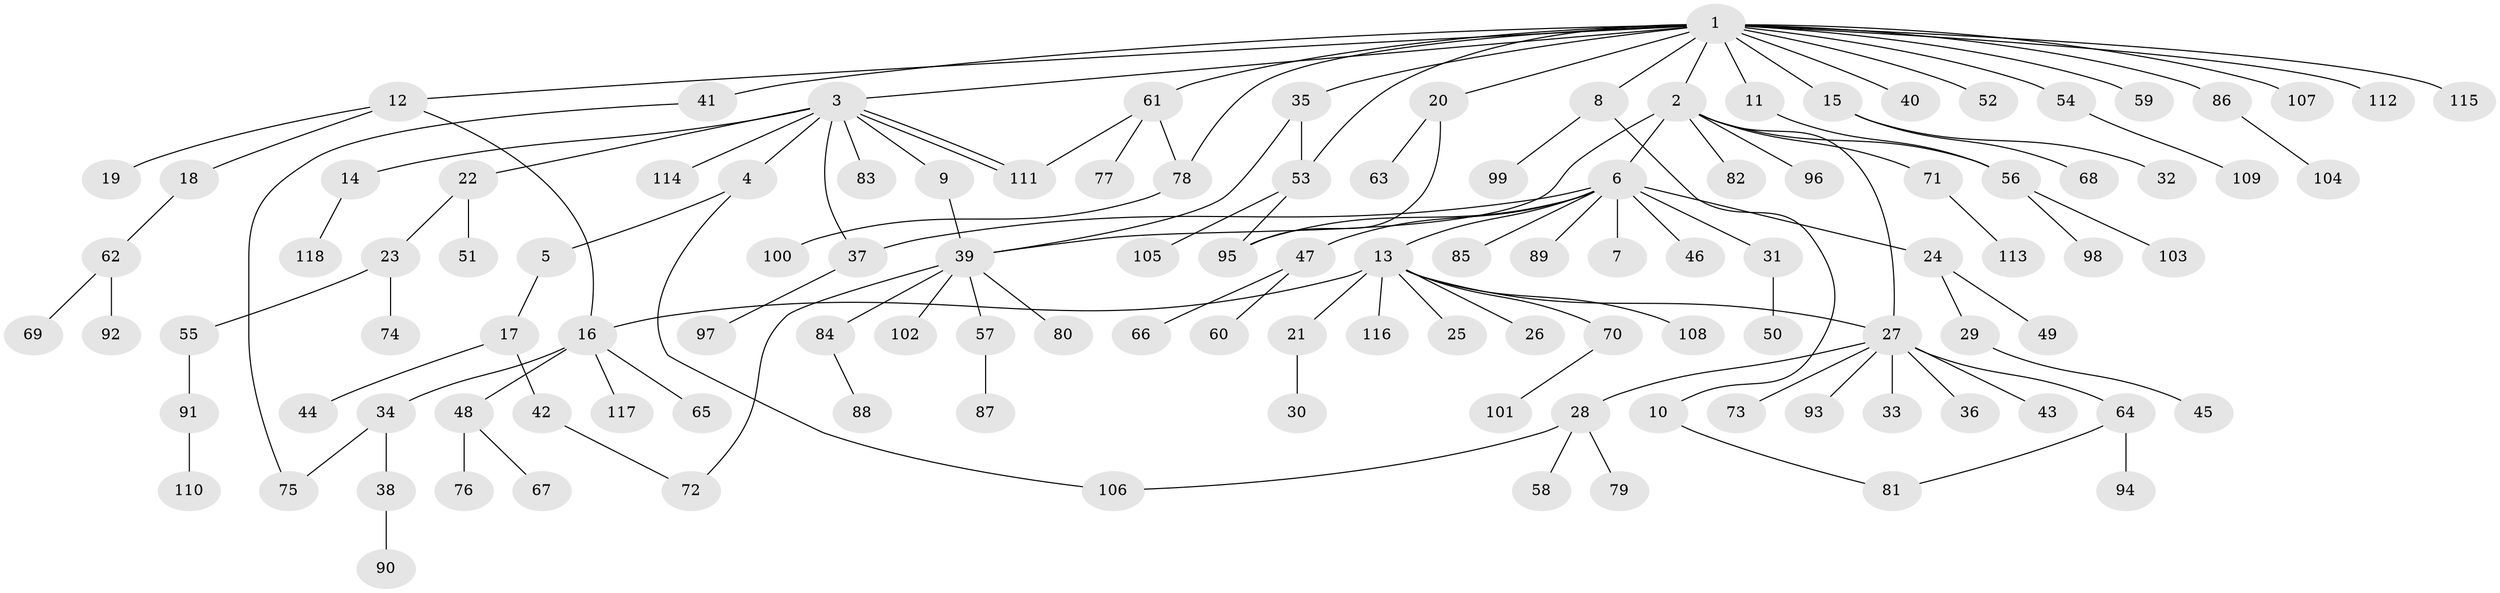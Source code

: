 // Generated by graph-tools (version 1.1) at 2025/25/03/09/25 03:25:55]
// undirected, 118 vertices, 133 edges
graph export_dot {
graph [start="1"]
  node [color=gray90,style=filled];
  1;
  2;
  3;
  4;
  5;
  6;
  7;
  8;
  9;
  10;
  11;
  12;
  13;
  14;
  15;
  16;
  17;
  18;
  19;
  20;
  21;
  22;
  23;
  24;
  25;
  26;
  27;
  28;
  29;
  30;
  31;
  32;
  33;
  34;
  35;
  36;
  37;
  38;
  39;
  40;
  41;
  42;
  43;
  44;
  45;
  46;
  47;
  48;
  49;
  50;
  51;
  52;
  53;
  54;
  55;
  56;
  57;
  58;
  59;
  60;
  61;
  62;
  63;
  64;
  65;
  66;
  67;
  68;
  69;
  70;
  71;
  72;
  73;
  74;
  75;
  76;
  77;
  78;
  79;
  80;
  81;
  82;
  83;
  84;
  85;
  86;
  87;
  88;
  89;
  90;
  91;
  92;
  93;
  94;
  95;
  96;
  97;
  98;
  99;
  100;
  101;
  102;
  103;
  104;
  105;
  106;
  107;
  108;
  109;
  110;
  111;
  112;
  113;
  114;
  115;
  116;
  117;
  118;
  1 -- 2;
  1 -- 3;
  1 -- 8;
  1 -- 11;
  1 -- 12;
  1 -- 15;
  1 -- 20;
  1 -- 35;
  1 -- 40;
  1 -- 41;
  1 -- 52;
  1 -- 53;
  1 -- 54;
  1 -- 59;
  1 -- 61;
  1 -- 78;
  1 -- 86;
  1 -- 107;
  1 -- 112;
  1 -- 115;
  2 -- 6;
  2 -- 27;
  2 -- 39;
  2 -- 56;
  2 -- 71;
  2 -- 82;
  2 -- 96;
  3 -- 4;
  3 -- 9;
  3 -- 14;
  3 -- 22;
  3 -- 37;
  3 -- 83;
  3 -- 111;
  3 -- 111;
  3 -- 114;
  4 -- 5;
  4 -- 106;
  5 -- 17;
  6 -- 7;
  6 -- 13;
  6 -- 24;
  6 -- 31;
  6 -- 37;
  6 -- 46;
  6 -- 47;
  6 -- 85;
  6 -- 89;
  6 -- 95;
  8 -- 10;
  8 -- 99;
  9 -- 39;
  10 -- 81;
  11 -- 56;
  12 -- 16;
  12 -- 18;
  12 -- 19;
  13 -- 16;
  13 -- 21;
  13 -- 25;
  13 -- 26;
  13 -- 27;
  13 -- 70;
  13 -- 108;
  13 -- 116;
  14 -- 118;
  15 -- 32;
  15 -- 68;
  16 -- 34;
  16 -- 48;
  16 -- 65;
  16 -- 117;
  17 -- 42;
  17 -- 44;
  18 -- 62;
  20 -- 63;
  20 -- 95;
  21 -- 30;
  22 -- 23;
  22 -- 51;
  23 -- 55;
  23 -- 74;
  24 -- 29;
  24 -- 49;
  27 -- 28;
  27 -- 33;
  27 -- 36;
  27 -- 43;
  27 -- 64;
  27 -- 73;
  27 -- 93;
  28 -- 58;
  28 -- 79;
  28 -- 106;
  29 -- 45;
  31 -- 50;
  34 -- 38;
  34 -- 75;
  35 -- 39;
  35 -- 53;
  37 -- 97;
  38 -- 90;
  39 -- 57;
  39 -- 72;
  39 -- 80;
  39 -- 84;
  39 -- 102;
  41 -- 75;
  42 -- 72;
  47 -- 60;
  47 -- 66;
  48 -- 67;
  48 -- 76;
  53 -- 95;
  53 -- 105;
  54 -- 109;
  55 -- 91;
  56 -- 98;
  56 -- 103;
  57 -- 87;
  61 -- 77;
  61 -- 78;
  61 -- 111;
  62 -- 69;
  62 -- 92;
  64 -- 81;
  64 -- 94;
  70 -- 101;
  71 -- 113;
  78 -- 100;
  84 -- 88;
  86 -- 104;
  91 -- 110;
}
